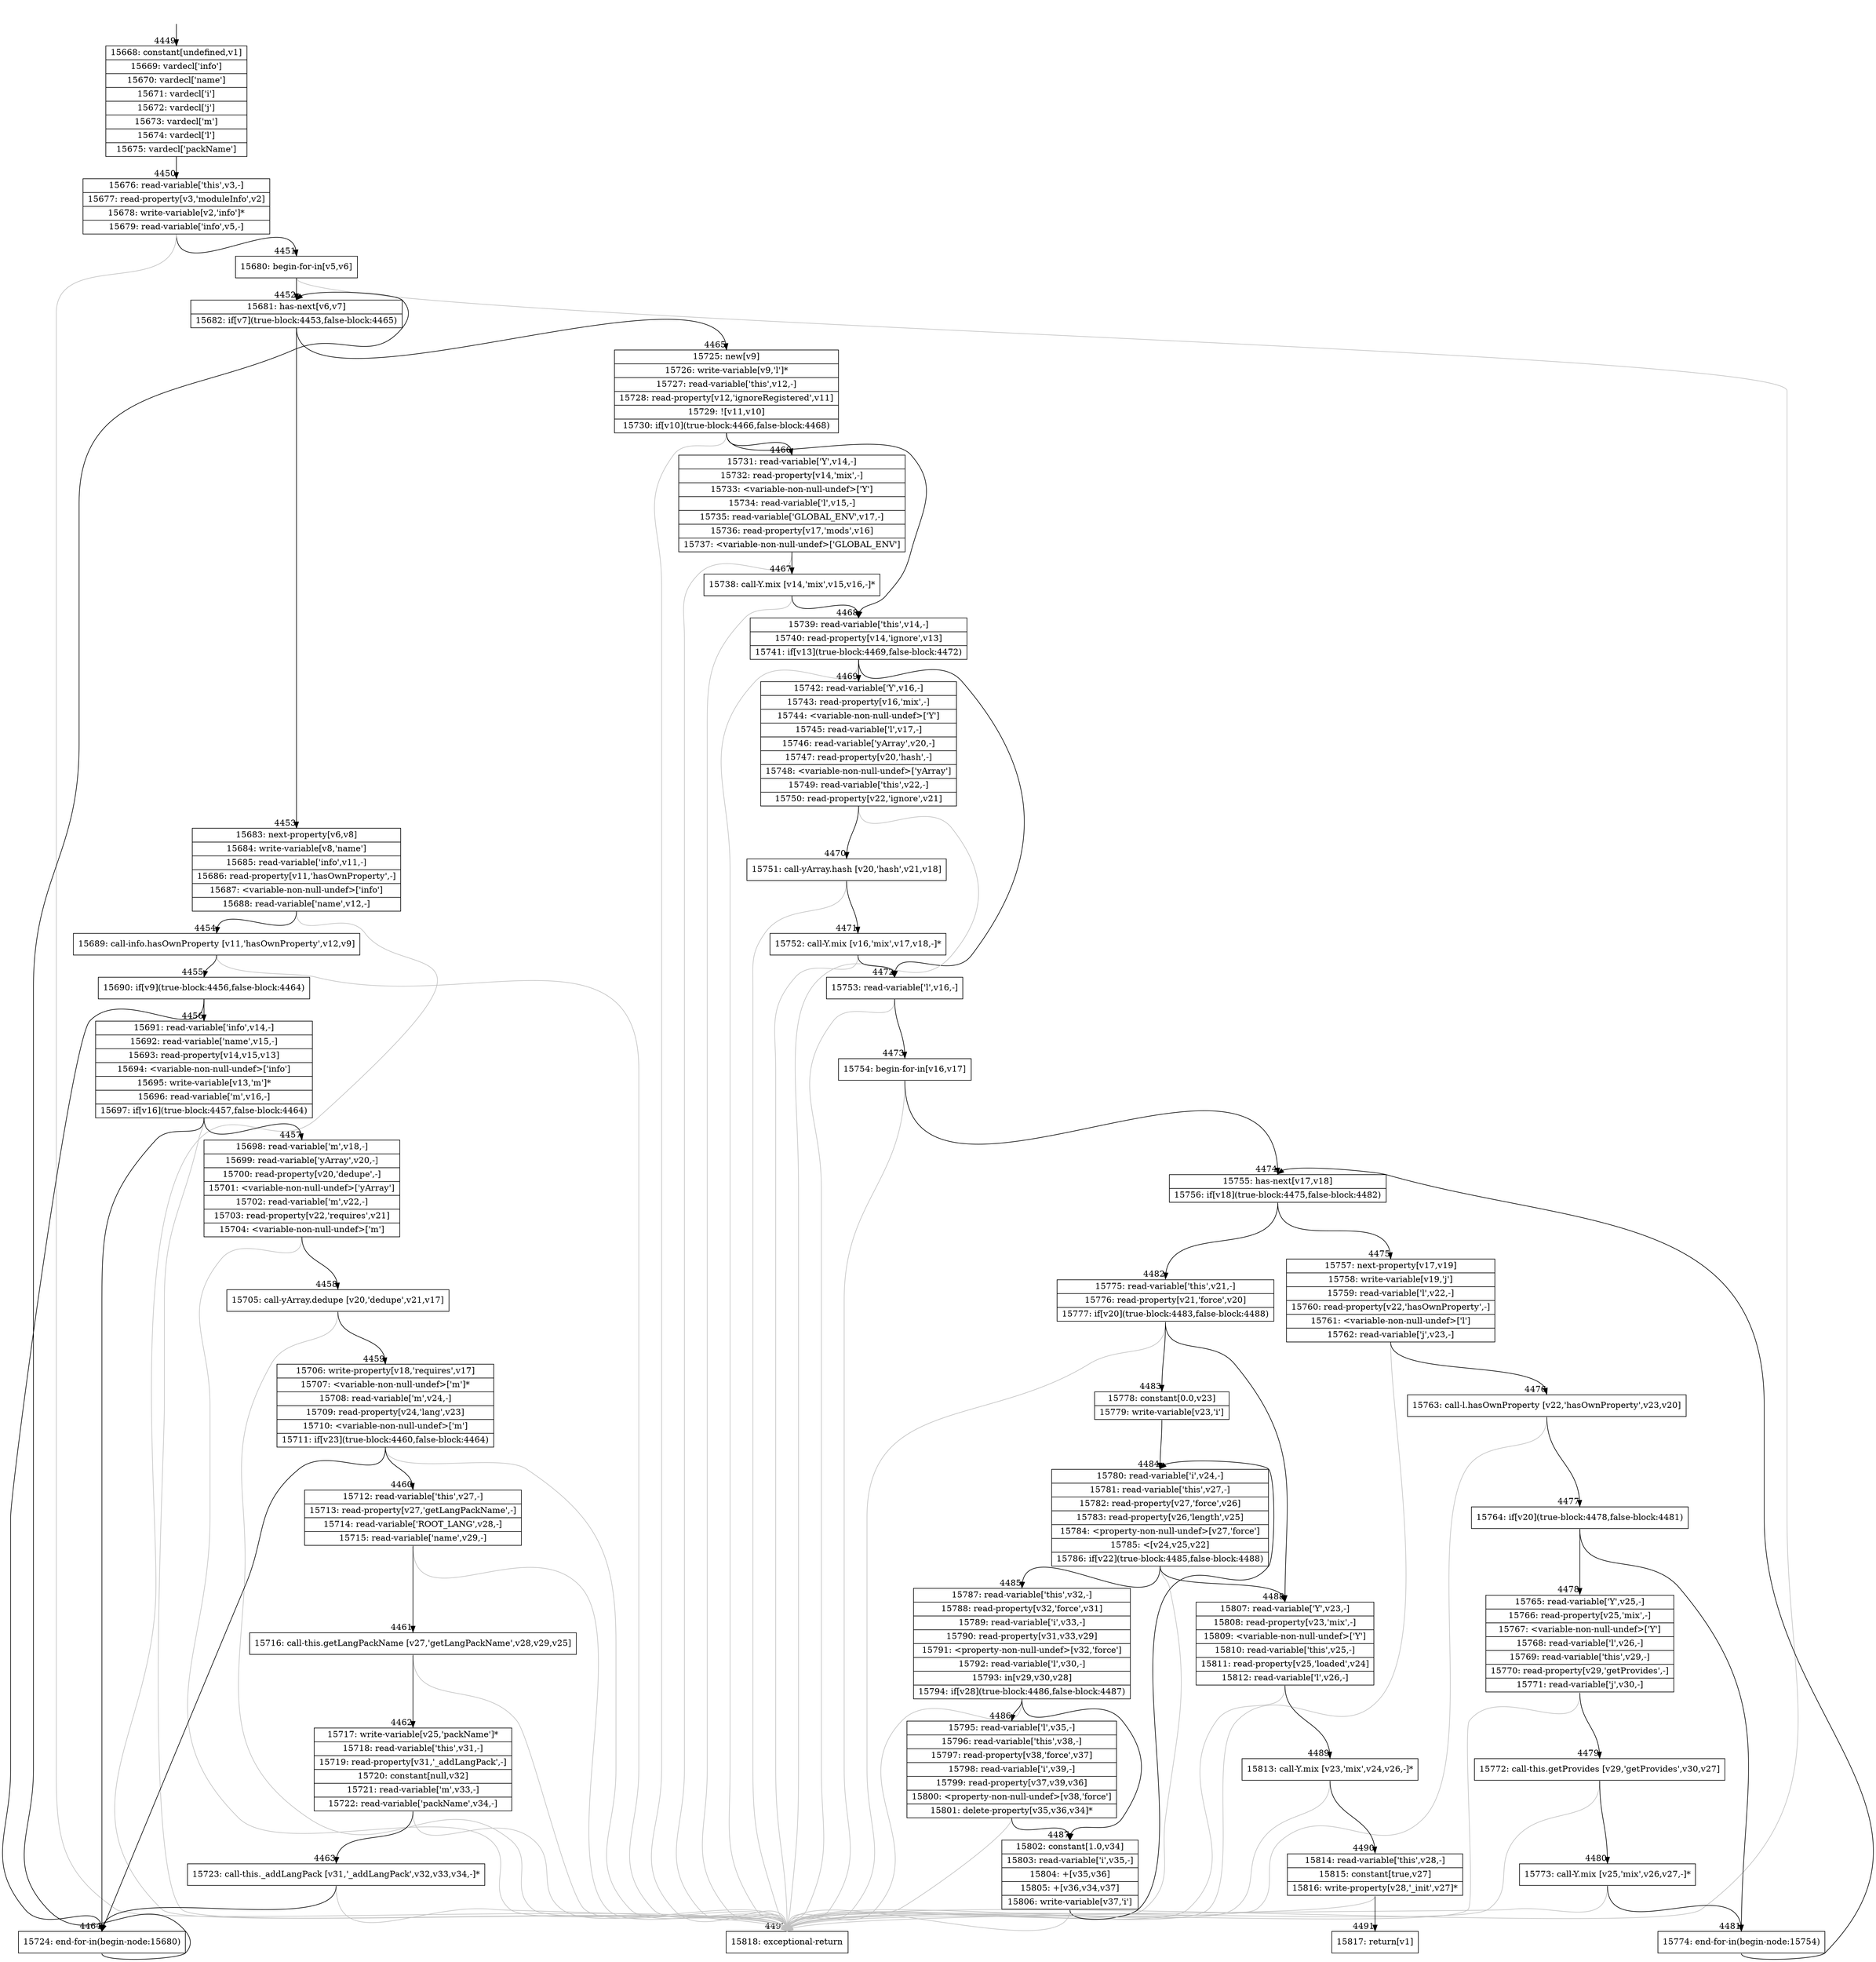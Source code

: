 digraph {
rankdir="TD"
BB_entry205[shape=none,label=""];
BB_entry205 -> BB4449 [tailport=s, headport=n, headlabel="    4449"]
BB4449 [shape=record label="{15668: constant[undefined,v1]|15669: vardecl['info']|15670: vardecl['name']|15671: vardecl['i']|15672: vardecl['j']|15673: vardecl['m']|15674: vardecl['l']|15675: vardecl['packName']}" ] 
BB4449 -> BB4450 [tailport=s, headport=n, headlabel="      4450"]
BB4450 [shape=record label="{15676: read-variable['this',v3,-]|15677: read-property[v3,'moduleInfo',v2]|15678: write-variable[v2,'info']*|15679: read-variable['info',v5,-]}" ] 
BB4450 -> BB4451 [tailport=s, headport=n, headlabel="      4451"]
BB4450 -> BB4492 [tailport=s, headport=n, color=gray, headlabel="      4492"]
BB4451 [shape=record label="{15680: begin-for-in[v5,v6]}" ] 
BB4451 -> BB4452 [tailport=s, headport=n, headlabel="      4452"]
BB4451 -> BB4492 [tailport=s, headport=n, color=gray]
BB4452 [shape=record label="{15681: has-next[v6,v7]|15682: if[v7](true-block:4453,false-block:4465)}" ] 
BB4452 -> BB4453 [tailport=s, headport=n, headlabel="      4453"]
BB4452 -> BB4465 [tailport=s, headport=n, headlabel="      4465"]
BB4453 [shape=record label="{15683: next-property[v6,v8]|15684: write-variable[v8,'name']|15685: read-variable['info',v11,-]|15686: read-property[v11,'hasOwnProperty',-]|15687: \<variable-non-null-undef\>['info']|15688: read-variable['name',v12,-]}" ] 
BB4453 -> BB4454 [tailport=s, headport=n, headlabel="      4454"]
BB4453 -> BB4492 [tailport=s, headport=n, color=gray]
BB4454 [shape=record label="{15689: call-info.hasOwnProperty [v11,'hasOwnProperty',v12,v9]}" ] 
BB4454 -> BB4455 [tailport=s, headport=n, headlabel="      4455"]
BB4454 -> BB4492 [tailport=s, headport=n, color=gray]
BB4455 [shape=record label="{15690: if[v9](true-block:4456,false-block:4464)}" ] 
BB4455 -> BB4456 [tailport=s, headport=n, headlabel="      4456"]
BB4455 -> BB4464 [tailport=s, headport=n, headlabel="      4464"]
BB4456 [shape=record label="{15691: read-variable['info',v14,-]|15692: read-variable['name',v15,-]|15693: read-property[v14,v15,v13]|15694: \<variable-non-null-undef\>['info']|15695: write-variable[v13,'m']*|15696: read-variable['m',v16,-]|15697: if[v16](true-block:4457,false-block:4464)}" ] 
BB4456 -> BB4457 [tailport=s, headport=n, headlabel="      4457"]
BB4456 -> BB4464 [tailport=s, headport=n]
BB4456 -> BB4492 [tailport=s, headport=n, color=gray]
BB4457 [shape=record label="{15698: read-variable['m',v18,-]|15699: read-variable['yArray',v20,-]|15700: read-property[v20,'dedupe',-]|15701: \<variable-non-null-undef\>['yArray']|15702: read-variable['m',v22,-]|15703: read-property[v22,'requires',v21]|15704: \<variable-non-null-undef\>['m']}" ] 
BB4457 -> BB4458 [tailport=s, headport=n, headlabel="      4458"]
BB4457 -> BB4492 [tailport=s, headport=n, color=gray]
BB4458 [shape=record label="{15705: call-yArray.dedupe [v20,'dedupe',v21,v17]}" ] 
BB4458 -> BB4459 [tailport=s, headport=n, headlabel="      4459"]
BB4458 -> BB4492 [tailport=s, headport=n, color=gray]
BB4459 [shape=record label="{15706: write-property[v18,'requires',v17]|15707: \<variable-non-null-undef\>['m']*|15708: read-variable['m',v24,-]|15709: read-property[v24,'lang',v23]|15710: \<variable-non-null-undef\>['m']|15711: if[v23](true-block:4460,false-block:4464)}" ] 
BB4459 -> BB4460 [tailport=s, headport=n, headlabel="      4460"]
BB4459 -> BB4464 [tailport=s, headport=n]
BB4459 -> BB4492 [tailport=s, headport=n, color=gray]
BB4460 [shape=record label="{15712: read-variable['this',v27,-]|15713: read-property[v27,'getLangPackName',-]|15714: read-variable['ROOT_LANG',v28,-]|15715: read-variable['name',v29,-]}" ] 
BB4460 -> BB4461 [tailport=s, headport=n, headlabel="      4461"]
BB4460 -> BB4492 [tailport=s, headport=n, color=gray]
BB4461 [shape=record label="{15716: call-this.getLangPackName [v27,'getLangPackName',v28,v29,v25]}" ] 
BB4461 -> BB4462 [tailport=s, headport=n, headlabel="      4462"]
BB4461 -> BB4492 [tailport=s, headport=n, color=gray]
BB4462 [shape=record label="{15717: write-variable[v25,'packName']*|15718: read-variable['this',v31,-]|15719: read-property[v31,'_addLangPack',-]|15720: constant[null,v32]|15721: read-variable['m',v33,-]|15722: read-variable['packName',v34,-]}" ] 
BB4462 -> BB4463 [tailport=s, headport=n, headlabel="      4463"]
BB4462 -> BB4492 [tailport=s, headport=n, color=gray]
BB4463 [shape=record label="{15723: call-this._addLangPack [v31,'_addLangPack',v32,v33,v34,-]*}" ] 
BB4463 -> BB4464 [tailport=s, headport=n]
BB4463 -> BB4492 [tailport=s, headport=n, color=gray]
BB4464 [shape=record label="{15724: end-for-in(begin-node:15680)}" ] 
BB4464 -> BB4452 [tailport=s, headport=n]
BB4465 [shape=record label="{15725: new[v9]|15726: write-variable[v9,'l']*|15727: read-variable['this',v12,-]|15728: read-property[v12,'ignoreRegistered',v11]|15729: ![v11,v10]|15730: if[v10](true-block:4466,false-block:4468)}" ] 
BB4465 -> BB4466 [tailport=s, headport=n, headlabel="      4466"]
BB4465 -> BB4468 [tailport=s, headport=n, headlabel="      4468"]
BB4465 -> BB4492 [tailport=s, headport=n, color=gray]
BB4466 [shape=record label="{15731: read-variable['Y',v14,-]|15732: read-property[v14,'mix',-]|15733: \<variable-non-null-undef\>['Y']|15734: read-variable['l',v15,-]|15735: read-variable['GLOBAL_ENV',v17,-]|15736: read-property[v17,'mods',v16]|15737: \<variable-non-null-undef\>['GLOBAL_ENV']}" ] 
BB4466 -> BB4467 [tailport=s, headport=n, headlabel="      4467"]
BB4466 -> BB4492 [tailport=s, headport=n, color=gray]
BB4467 [shape=record label="{15738: call-Y.mix [v14,'mix',v15,v16,-]*}" ] 
BB4467 -> BB4468 [tailport=s, headport=n]
BB4467 -> BB4492 [tailport=s, headport=n, color=gray]
BB4468 [shape=record label="{15739: read-variable['this',v14,-]|15740: read-property[v14,'ignore',v13]|15741: if[v13](true-block:4469,false-block:4472)}" ] 
BB4468 -> BB4469 [tailport=s, headport=n, headlabel="      4469"]
BB4468 -> BB4472 [tailport=s, headport=n, headlabel="      4472"]
BB4468 -> BB4492 [tailport=s, headport=n, color=gray]
BB4469 [shape=record label="{15742: read-variable['Y',v16,-]|15743: read-property[v16,'mix',-]|15744: \<variable-non-null-undef\>['Y']|15745: read-variable['l',v17,-]|15746: read-variable['yArray',v20,-]|15747: read-property[v20,'hash',-]|15748: \<variable-non-null-undef\>['yArray']|15749: read-variable['this',v22,-]|15750: read-property[v22,'ignore',v21]}" ] 
BB4469 -> BB4470 [tailport=s, headport=n, headlabel="      4470"]
BB4469 -> BB4492 [tailport=s, headport=n, color=gray]
BB4470 [shape=record label="{15751: call-yArray.hash [v20,'hash',v21,v18]}" ] 
BB4470 -> BB4471 [tailport=s, headport=n, headlabel="      4471"]
BB4470 -> BB4492 [tailport=s, headport=n, color=gray]
BB4471 [shape=record label="{15752: call-Y.mix [v16,'mix',v17,v18,-]*}" ] 
BB4471 -> BB4472 [tailport=s, headport=n]
BB4471 -> BB4492 [tailport=s, headport=n, color=gray]
BB4472 [shape=record label="{15753: read-variable['l',v16,-]}" ] 
BB4472 -> BB4473 [tailport=s, headport=n, headlabel="      4473"]
BB4472 -> BB4492 [tailport=s, headport=n, color=gray]
BB4473 [shape=record label="{15754: begin-for-in[v16,v17]}" ] 
BB4473 -> BB4474 [tailport=s, headport=n, headlabel="      4474"]
BB4473 -> BB4492 [tailport=s, headport=n, color=gray]
BB4474 [shape=record label="{15755: has-next[v17,v18]|15756: if[v18](true-block:4475,false-block:4482)}" ] 
BB4474 -> BB4475 [tailport=s, headport=n, headlabel="      4475"]
BB4474 -> BB4482 [tailport=s, headport=n, headlabel="      4482"]
BB4475 [shape=record label="{15757: next-property[v17,v19]|15758: write-variable[v19,'j']|15759: read-variable['l',v22,-]|15760: read-property[v22,'hasOwnProperty',-]|15761: \<variable-non-null-undef\>['l']|15762: read-variable['j',v23,-]}" ] 
BB4475 -> BB4476 [tailport=s, headport=n, headlabel="      4476"]
BB4475 -> BB4492 [tailport=s, headport=n, color=gray]
BB4476 [shape=record label="{15763: call-l.hasOwnProperty [v22,'hasOwnProperty',v23,v20]}" ] 
BB4476 -> BB4477 [tailport=s, headport=n, headlabel="      4477"]
BB4476 -> BB4492 [tailport=s, headport=n, color=gray]
BB4477 [shape=record label="{15764: if[v20](true-block:4478,false-block:4481)}" ] 
BB4477 -> BB4478 [tailport=s, headport=n, headlabel="      4478"]
BB4477 -> BB4481 [tailport=s, headport=n, headlabel="      4481"]
BB4478 [shape=record label="{15765: read-variable['Y',v25,-]|15766: read-property[v25,'mix',-]|15767: \<variable-non-null-undef\>['Y']|15768: read-variable['l',v26,-]|15769: read-variable['this',v29,-]|15770: read-property[v29,'getProvides',-]|15771: read-variable['j',v30,-]}" ] 
BB4478 -> BB4479 [tailport=s, headport=n, headlabel="      4479"]
BB4478 -> BB4492 [tailport=s, headport=n, color=gray]
BB4479 [shape=record label="{15772: call-this.getProvides [v29,'getProvides',v30,v27]}" ] 
BB4479 -> BB4480 [tailport=s, headport=n, headlabel="      4480"]
BB4479 -> BB4492 [tailport=s, headport=n, color=gray]
BB4480 [shape=record label="{15773: call-Y.mix [v25,'mix',v26,v27,-]*}" ] 
BB4480 -> BB4481 [tailport=s, headport=n]
BB4480 -> BB4492 [tailport=s, headport=n, color=gray]
BB4481 [shape=record label="{15774: end-for-in(begin-node:15754)}" ] 
BB4481 -> BB4474 [tailport=s, headport=n]
BB4482 [shape=record label="{15775: read-variable['this',v21,-]|15776: read-property[v21,'force',v20]|15777: if[v20](true-block:4483,false-block:4488)}" ] 
BB4482 -> BB4483 [tailport=s, headport=n, headlabel="      4483"]
BB4482 -> BB4488 [tailport=s, headport=n, headlabel="      4488"]
BB4482 -> BB4492 [tailport=s, headport=n, color=gray]
BB4483 [shape=record label="{15778: constant[0.0,v23]|15779: write-variable[v23,'i']}" ] 
BB4483 -> BB4484 [tailport=s, headport=n, headlabel="      4484"]
BB4484 [shape=record label="{15780: read-variable['i',v24,-]|15781: read-variable['this',v27,-]|15782: read-property[v27,'force',v26]|15783: read-property[v26,'length',v25]|15784: \<property-non-null-undef\>[v27,'force']|15785: \<[v24,v25,v22]|15786: if[v22](true-block:4485,false-block:4488)}" ] 
BB4484 -> BB4485 [tailport=s, headport=n, headlabel="      4485"]
BB4484 -> BB4488 [tailport=s, headport=n]
BB4484 -> BB4492 [tailport=s, headport=n, color=gray]
BB4485 [shape=record label="{15787: read-variable['this',v32,-]|15788: read-property[v32,'force',v31]|15789: read-variable['i',v33,-]|15790: read-property[v31,v33,v29]|15791: \<property-non-null-undef\>[v32,'force']|15792: read-variable['l',v30,-]|15793: in[v29,v30,v28]|15794: if[v28](true-block:4486,false-block:4487)}" ] 
BB4485 -> BB4486 [tailport=s, headport=n, headlabel="      4486"]
BB4485 -> BB4487 [tailport=s, headport=n, headlabel="      4487"]
BB4485 -> BB4492 [tailport=s, headport=n, color=gray]
BB4486 [shape=record label="{15795: read-variable['l',v35,-]|15796: read-variable['this',v38,-]|15797: read-property[v38,'force',v37]|15798: read-variable['i',v39,-]|15799: read-property[v37,v39,v36]|15800: \<property-non-null-undef\>[v38,'force']|15801: delete-property[v35,v36,v34]*}" ] 
BB4486 -> BB4487 [tailport=s, headport=n]
BB4486 -> BB4492 [tailport=s, headport=n, color=gray]
BB4487 [shape=record label="{15802: constant[1.0,v34]|15803: read-variable['i',v35,-]|15804: +[v35,v36]|15805: +[v36,v34,v37]|15806: write-variable[v37,'i']}" ] 
BB4487 -> BB4484 [tailport=s, headport=n]
BB4487 -> BB4492 [tailport=s, headport=n, color=gray]
BB4488 [shape=record label="{15807: read-variable['Y',v23,-]|15808: read-property[v23,'mix',-]|15809: \<variable-non-null-undef\>['Y']|15810: read-variable['this',v25,-]|15811: read-property[v25,'loaded',v24]|15812: read-variable['l',v26,-]}" ] 
BB4488 -> BB4489 [tailport=s, headport=n, headlabel="      4489"]
BB4488 -> BB4492 [tailport=s, headport=n, color=gray]
BB4489 [shape=record label="{15813: call-Y.mix [v23,'mix',v24,v26,-]*}" ] 
BB4489 -> BB4490 [tailport=s, headport=n, headlabel="      4490"]
BB4489 -> BB4492 [tailport=s, headport=n, color=gray]
BB4490 [shape=record label="{15814: read-variable['this',v28,-]|15815: constant[true,v27]|15816: write-property[v28,'_init',v27]*}" ] 
BB4490 -> BB4491 [tailport=s, headport=n, headlabel="      4491"]
BB4490 -> BB4492 [tailport=s, headport=n, color=gray]
BB4491 [shape=record label="{15817: return[v1]}" ] 
BB4492 [shape=record label="{15818: exceptional-return}" ] 
//#$~ 7561
}
